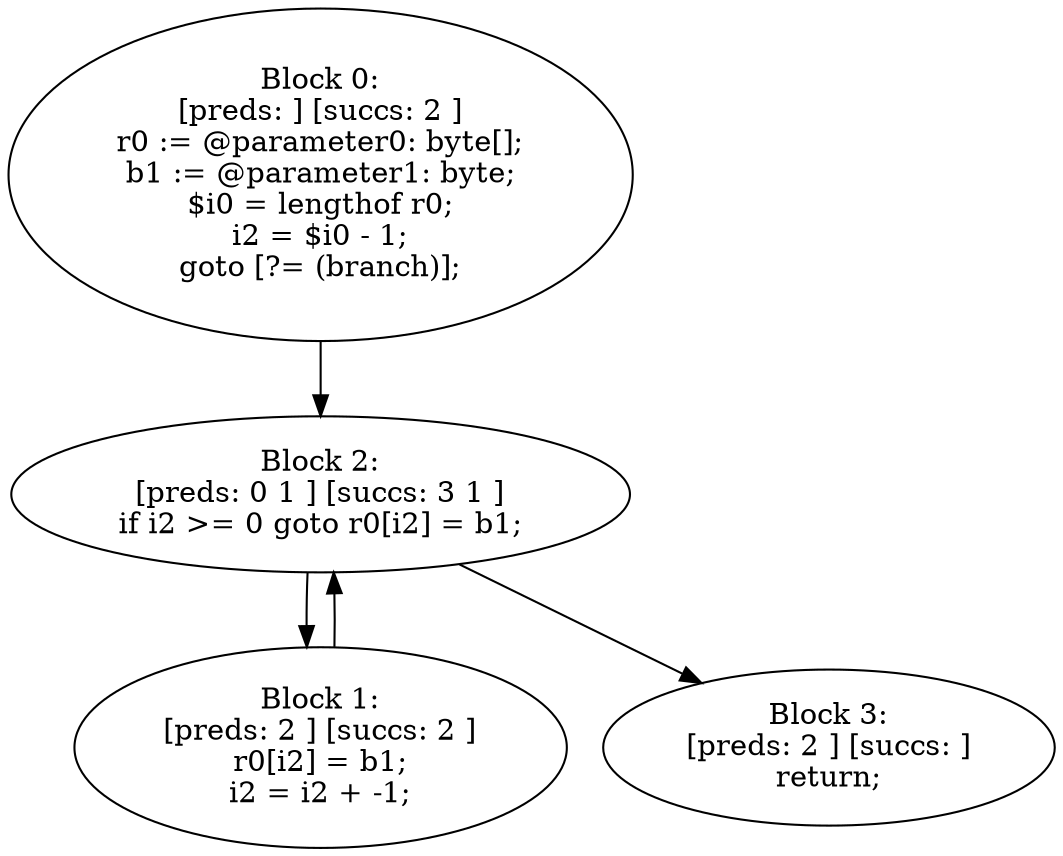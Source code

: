 digraph "unitGraph" {
    "Block 0:
[preds: ] [succs: 2 ]
r0 := @parameter0: byte[];
b1 := @parameter1: byte;
$i0 = lengthof r0;
i2 = $i0 - 1;
goto [?= (branch)];
"
    "Block 1:
[preds: 2 ] [succs: 2 ]
r0[i2] = b1;
i2 = i2 + -1;
"
    "Block 2:
[preds: 0 1 ] [succs: 3 1 ]
if i2 >= 0 goto r0[i2] = b1;
"
    "Block 3:
[preds: 2 ] [succs: ]
return;
"
    "Block 0:
[preds: ] [succs: 2 ]
r0 := @parameter0: byte[];
b1 := @parameter1: byte;
$i0 = lengthof r0;
i2 = $i0 - 1;
goto [?= (branch)];
"->"Block 2:
[preds: 0 1 ] [succs: 3 1 ]
if i2 >= 0 goto r0[i2] = b1;
";
    "Block 1:
[preds: 2 ] [succs: 2 ]
r0[i2] = b1;
i2 = i2 + -1;
"->"Block 2:
[preds: 0 1 ] [succs: 3 1 ]
if i2 >= 0 goto r0[i2] = b1;
";
    "Block 2:
[preds: 0 1 ] [succs: 3 1 ]
if i2 >= 0 goto r0[i2] = b1;
"->"Block 3:
[preds: 2 ] [succs: ]
return;
";
    "Block 2:
[preds: 0 1 ] [succs: 3 1 ]
if i2 >= 0 goto r0[i2] = b1;
"->"Block 1:
[preds: 2 ] [succs: 2 ]
r0[i2] = b1;
i2 = i2 + -1;
";
}
